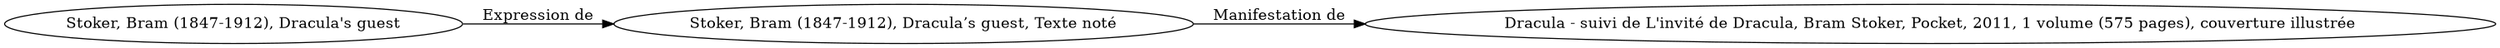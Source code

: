 // Notice UMLRM0075
digraph UMLRM0075 {
	rankdir=LR
	size="20,20"
	UMLRM0075 [label="Stoker, Bram (1847-1912), Dracula's guest"]
	UMLRM0076 [label="Stoker, Bram (1847-1912), Dracula’s guest, Texte noté"]
	UMLRM0075 -> UMLRM0076 [label="Expression de"]
	UMLRM0077 [label="Dracula - suivi de L'invité de Dracula, Bram Stoker, Pocket, 2011, 1 volume (575 pages), couverture illustrée"]
	UMLRM0076 -> UMLRM0077 [label="Manifestation de"]
}
